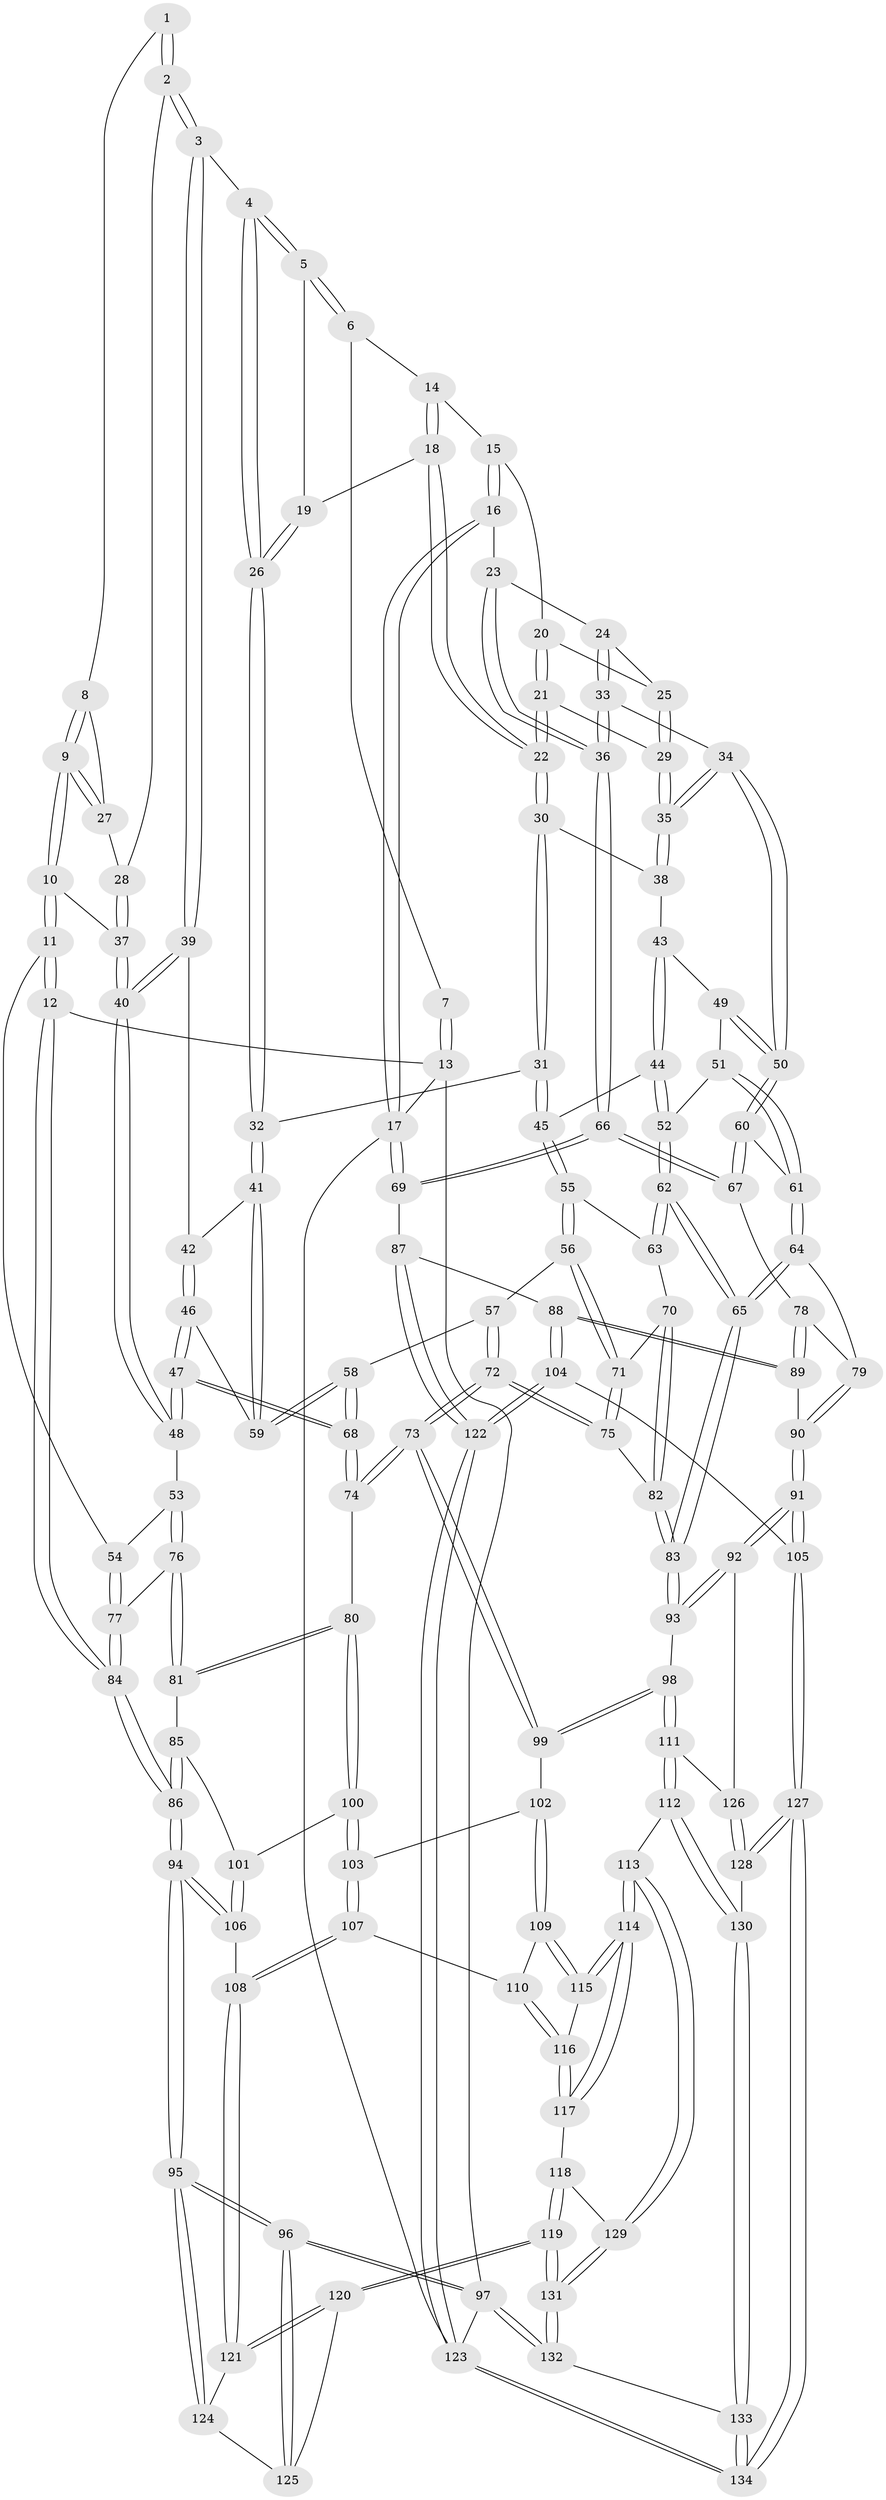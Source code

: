 // Generated by graph-tools (version 1.1) at 2025/51/03/09/25 03:51:05]
// undirected, 134 vertices, 332 edges
graph export_dot {
graph [start="1"]
  node [color=gray90,style=filled];
  1 [pos="+0.08284408828704046+0"];
  2 [pos="+0.23176242189885743+0.13202753798241168"];
  3 [pos="+0.2677332607468792+0.15070556043177025"];
  4 [pos="+0.32778816544496814+0.0770529554424063"];
  5 [pos="+0.4298034457520094+0"];
  6 [pos="+0.4340527521464242+0"];
  7 [pos="+0.054728613124672025+0"];
  8 [pos="+0.09790584266276343+0.07583840600512866"];
  9 [pos="+0.03230036508946551+0.20380774520873535"];
  10 [pos="+0.01447965384573004+0.22365171841200526"];
  11 [pos="+0+0.24257794832880783"];
  12 [pos="+0+0.23246454286036253"];
  13 [pos="+0+0"];
  14 [pos="+0.5992106293508106+0"];
  15 [pos="+0.7862001209730721+0"];
  16 [pos="+1+0"];
  17 [pos="+1+0"];
  18 [pos="+0.5976825362268813+0.1320916868210302"];
  19 [pos="+0.46771747439042627+0.01897735813885636"];
  20 [pos="+0.783670289855676+0"];
  21 [pos="+0.7298496058652099+0.09588383229150874"];
  22 [pos="+0.6094473789542149+0.17014326534482882"];
  23 [pos="+0.9359494029669165+0.14006332206093564"];
  24 [pos="+0.8916040516787196+0.14385822875554807"];
  25 [pos="+0.8802821789461805+0.1322984960482924"];
  26 [pos="+0.4745404328036967+0.1901009485804666"];
  27 [pos="+0.16743519283109165+0.13192413347919388"];
  28 [pos="+0.21237203875052557+0.13479136897973115"];
  29 [pos="+0.7608608235685662+0.14159246632117203"];
  30 [pos="+0.6038242311597724+0.18116775697204865"];
  31 [pos="+0.49400992075021466+0.2413929405788377"];
  32 [pos="+0.4870904380618707+0.2395472826071024"];
  33 [pos="+0.8377002537643793+0.28646122205528923"];
  34 [pos="+0.8066938750422672+0.29064894299290706"];
  35 [pos="+0.7851361219227838+0.2543314993508229"];
  36 [pos="+1+0.36038112099009495"];
  37 [pos="+0.08966668208357917+0.2528838085208445"];
  38 [pos="+0.6212340622694257+0.1957877412077387"];
  39 [pos="+0.27622334032378476+0.1828189908624385"];
  40 [pos="+0.15766154145356404+0.29428487503568973"];
  41 [pos="+0.39979213188752744+0.2701055818282079"];
  42 [pos="+0.3359603662507423+0.23551013796910567"];
  43 [pos="+0.67600265893332+0.3016203773949585"];
  44 [pos="+0.6241871095106885+0.32684884455612406"];
  45 [pos="+0.5318081008007737+0.3044875733092153"];
  46 [pos="+0.21770993164427863+0.35800689114255857"];
  47 [pos="+0.18956960346386845+0.3731189232777843"];
  48 [pos="+0.18104236894226236+0.36750471687216246"];
  49 [pos="+0.6928246702941272+0.30458856979182725"];
  50 [pos="+0.7884929905102053+0.3121380270085332"];
  51 [pos="+0.6611481934699184+0.3735094886095511"];
  52 [pos="+0.6437032073052847+0.37752905915814033"];
  53 [pos="+0.12131865602519394+0.3976407202630903"];
  54 [pos="+0.018609339473354827+0.357205234619974"];
  55 [pos="+0.5358104721053462+0.37814737471003423"];
  56 [pos="+0.41890869422864635+0.407827146404644"];
  57 [pos="+0.39462546320354847+0.38989506239205"];
  58 [pos="+0.377811706065407+0.37027348400006566"];
  59 [pos="+0.3811935506299175+0.32691485581503743"];
  60 [pos="+0.7731083864865913+0.3690461909333278"];
  61 [pos="+0.7700929658356358+0.3724992872444297"];
  62 [pos="+0.6226367507447923+0.44959101698627396"];
  63 [pos="+0.5374288973700528+0.38396458375413445"];
  64 [pos="+0.6969505133448094+0.4993945467898749"];
  65 [pos="+0.6553257636202328+0.5166163912260958"];
  66 [pos="+1+0.37602454903859234"];
  67 [pos="+0.8479946668492296+0.45195462710139633"];
  68 [pos="+0.257220072804597+0.48268707687780016"];
  69 [pos="+1+0.3811987379980607"];
  70 [pos="+0.509758082510145+0.4297223948130015"];
  71 [pos="+0.4302138271096868+0.4235580771287074"];
  72 [pos="+0.38198813633005946+0.5822070597388702"];
  73 [pos="+0.3455062065914886+0.6021117847344231"];
  74 [pos="+0.258713509599655+0.5334879528531543"];
  75 [pos="+0.46179433061536157+0.5505240900157125"];
  76 [pos="+0.0762504714994208+0.46516982261605316"];
  77 [pos="+0.05588705883665869+0.45576547399635015"];
  78 [pos="+0.8390909579135036+0.4904984452743104"];
  79 [pos="+0.774478047429459+0.5255835142096541"];
  80 [pos="+0.15606505241041965+0.5698389860839463"];
  81 [pos="+0.08883545171714398+0.5276859978934704"];
  82 [pos="+0.4882106346606052+0.5484634332556811"];
  83 [pos="+0.6119552904012207+0.5854263150015879"];
  84 [pos="+0+0.42699566643446574"];
  85 [pos="+0+0.5648877446450246"];
  86 [pos="+0+0.5658070266209664"];
  87 [pos="+1+0.5825919126663535"];
  88 [pos="+1+0.583143194872179"];
  89 [pos="+0.9746725067693812+0.6042397018742433"];
  90 [pos="+0.8540152909775993+0.6494218162335212"];
  91 [pos="+0.7275849632465655+0.7816282470340287"];
  92 [pos="+0.6638202330197397+0.7404098742770695"];
  93 [pos="+0.6457994989691956+0.7247407572938575"];
  94 [pos="+0+0.7892969892931206"];
  95 [pos="+0+0.8123403291963456"];
  96 [pos="+0+1"];
  97 [pos="+0+1"];
  98 [pos="+0.4514219003477428+0.7676614386568422"];
  99 [pos="+0.34614821982981536+0.6247381348253762"];
  100 [pos="+0.11443243695448475+0.6725577740547715"];
  101 [pos="+0.10879375267798688+0.6789067445727668"];
  102 [pos="+0.2740440008205278+0.7137769915030124"];
  103 [pos="+0.27216322197800513+0.7139935878876289"];
  104 [pos="+0.8469553471790116+0.8267109801511323"];
  105 [pos="+0.7522956745515279+0.8416671634035123"];
  106 [pos="+0.09888699922847895+0.6995694353787629"];
  107 [pos="+0.14806570421860632+0.7863007976337415"];
  108 [pos="+0.13356877150825527+0.7866678199553649"];
  109 [pos="+0.2805530772440398+0.7881679938499851"];
  110 [pos="+0.19442794329634416+0.8042766784275557"];
  111 [pos="+0.4203920268104136+0.8357417968661834"];
  112 [pos="+0.38955047826192035+0.8769699400114312"];
  113 [pos="+0.36376845520532614+0.8802025198424087"];
  114 [pos="+0.3448907214201398+0.8627402978414407"];
  115 [pos="+0.2876938062389048+0.8021307466890525"];
  116 [pos="+0.22290333948639518+0.8454771142174026"];
  117 [pos="+0.2223916523938071+0.852160749154821"];
  118 [pos="+0.20924901606350083+0.8919195570817359"];
  119 [pos="+0.16053007198059366+0.9196215466581561"];
  120 [pos="+0.1424356294941294+0.895458849526466"];
  121 [pos="+0.126123300383081+0.8050584158668518"];
  122 [pos="+1+0.8417751917475911"];
  123 [pos="+1+1"];
  124 [pos="+0.030272386879835585+0.8345172103030692"];
  125 [pos="+0.07348987272556415+0.8994818358391652"];
  126 [pos="+0.5364064785036268+0.8827528123924627"];
  127 [pos="+0.755050817255585+1"];
  128 [pos="+0.5507905594651127+0.9629921566206121"];
  129 [pos="+0.3402991913375185+0.9002252756703115"];
  130 [pos="+0.39503991044644055+0.8850098069462397"];
  131 [pos="+0.16915344695412524+1"];
  132 [pos="+0.1550697080747151+1"];
  133 [pos="+0.47481763399951665+1"];
  134 [pos="+0.7628750334471497+1"];
  1 -- 2;
  1 -- 2;
  1 -- 8;
  2 -- 3;
  2 -- 3;
  2 -- 28;
  3 -- 4;
  3 -- 39;
  3 -- 39;
  4 -- 5;
  4 -- 5;
  4 -- 26;
  4 -- 26;
  5 -- 6;
  5 -- 6;
  5 -- 19;
  6 -- 7;
  6 -- 14;
  7 -- 13;
  7 -- 13;
  8 -- 9;
  8 -- 9;
  8 -- 27;
  9 -- 10;
  9 -- 10;
  9 -- 27;
  9 -- 27;
  10 -- 11;
  10 -- 11;
  10 -- 37;
  11 -- 12;
  11 -- 12;
  11 -- 54;
  12 -- 13;
  12 -- 84;
  12 -- 84;
  13 -- 17;
  13 -- 97;
  14 -- 15;
  14 -- 18;
  14 -- 18;
  15 -- 16;
  15 -- 16;
  15 -- 20;
  16 -- 17;
  16 -- 17;
  16 -- 23;
  17 -- 69;
  17 -- 69;
  17 -- 123;
  18 -- 19;
  18 -- 22;
  18 -- 22;
  19 -- 26;
  19 -- 26;
  20 -- 21;
  20 -- 21;
  20 -- 25;
  21 -- 22;
  21 -- 22;
  21 -- 29;
  22 -- 30;
  22 -- 30;
  23 -- 24;
  23 -- 36;
  23 -- 36;
  24 -- 25;
  24 -- 33;
  24 -- 33;
  25 -- 29;
  25 -- 29;
  26 -- 32;
  26 -- 32;
  27 -- 28;
  28 -- 37;
  28 -- 37;
  29 -- 35;
  29 -- 35;
  30 -- 31;
  30 -- 31;
  30 -- 38;
  31 -- 32;
  31 -- 45;
  31 -- 45;
  32 -- 41;
  32 -- 41;
  33 -- 34;
  33 -- 36;
  33 -- 36;
  34 -- 35;
  34 -- 35;
  34 -- 50;
  34 -- 50;
  35 -- 38;
  35 -- 38;
  36 -- 66;
  36 -- 66;
  37 -- 40;
  37 -- 40;
  38 -- 43;
  39 -- 40;
  39 -- 40;
  39 -- 42;
  40 -- 48;
  40 -- 48;
  41 -- 42;
  41 -- 59;
  41 -- 59;
  42 -- 46;
  42 -- 46;
  43 -- 44;
  43 -- 44;
  43 -- 49;
  44 -- 45;
  44 -- 52;
  44 -- 52;
  45 -- 55;
  45 -- 55;
  46 -- 47;
  46 -- 47;
  46 -- 59;
  47 -- 48;
  47 -- 48;
  47 -- 68;
  47 -- 68;
  48 -- 53;
  49 -- 50;
  49 -- 50;
  49 -- 51;
  50 -- 60;
  50 -- 60;
  51 -- 52;
  51 -- 61;
  51 -- 61;
  52 -- 62;
  52 -- 62;
  53 -- 54;
  53 -- 76;
  53 -- 76;
  54 -- 77;
  54 -- 77;
  55 -- 56;
  55 -- 56;
  55 -- 63;
  56 -- 57;
  56 -- 71;
  56 -- 71;
  57 -- 58;
  57 -- 72;
  57 -- 72;
  58 -- 59;
  58 -- 59;
  58 -- 68;
  58 -- 68;
  60 -- 61;
  60 -- 67;
  60 -- 67;
  61 -- 64;
  61 -- 64;
  62 -- 63;
  62 -- 63;
  62 -- 65;
  62 -- 65;
  63 -- 70;
  64 -- 65;
  64 -- 65;
  64 -- 79;
  65 -- 83;
  65 -- 83;
  66 -- 67;
  66 -- 67;
  66 -- 69;
  66 -- 69;
  67 -- 78;
  68 -- 74;
  68 -- 74;
  69 -- 87;
  70 -- 71;
  70 -- 82;
  70 -- 82;
  71 -- 75;
  71 -- 75;
  72 -- 73;
  72 -- 73;
  72 -- 75;
  72 -- 75;
  73 -- 74;
  73 -- 74;
  73 -- 99;
  73 -- 99;
  74 -- 80;
  75 -- 82;
  76 -- 77;
  76 -- 81;
  76 -- 81;
  77 -- 84;
  77 -- 84;
  78 -- 79;
  78 -- 89;
  78 -- 89;
  79 -- 90;
  79 -- 90;
  80 -- 81;
  80 -- 81;
  80 -- 100;
  80 -- 100;
  81 -- 85;
  82 -- 83;
  82 -- 83;
  83 -- 93;
  83 -- 93;
  84 -- 86;
  84 -- 86;
  85 -- 86;
  85 -- 86;
  85 -- 101;
  86 -- 94;
  86 -- 94;
  87 -- 88;
  87 -- 122;
  87 -- 122;
  88 -- 89;
  88 -- 89;
  88 -- 104;
  88 -- 104;
  89 -- 90;
  90 -- 91;
  90 -- 91;
  91 -- 92;
  91 -- 92;
  91 -- 105;
  91 -- 105;
  92 -- 93;
  92 -- 93;
  92 -- 126;
  93 -- 98;
  94 -- 95;
  94 -- 95;
  94 -- 106;
  94 -- 106;
  95 -- 96;
  95 -- 96;
  95 -- 124;
  95 -- 124;
  96 -- 97;
  96 -- 97;
  96 -- 125;
  96 -- 125;
  97 -- 132;
  97 -- 132;
  97 -- 123;
  98 -- 99;
  98 -- 99;
  98 -- 111;
  98 -- 111;
  99 -- 102;
  100 -- 101;
  100 -- 103;
  100 -- 103;
  101 -- 106;
  101 -- 106;
  102 -- 103;
  102 -- 109;
  102 -- 109;
  103 -- 107;
  103 -- 107;
  104 -- 105;
  104 -- 122;
  104 -- 122;
  105 -- 127;
  105 -- 127;
  106 -- 108;
  107 -- 108;
  107 -- 108;
  107 -- 110;
  108 -- 121;
  108 -- 121;
  109 -- 110;
  109 -- 115;
  109 -- 115;
  110 -- 116;
  110 -- 116;
  111 -- 112;
  111 -- 112;
  111 -- 126;
  112 -- 113;
  112 -- 130;
  112 -- 130;
  113 -- 114;
  113 -- 114;
  113 -- 129;
  113 -- 129;
  114 -- 115;
  114 -- 115;
  114 -- 117;
  114 -- 117;
  115 -- 116;
  116 -- 117;
  116 -- 117;
  117 -- 118;
  118 -- 119;
  118 -- 119;
  118 -- 129;
  119 -- 120;
  119 -- 120;
  119 -- 131;
  119 -- 131;
  120 -- 121;
  120 -- 121;
  120 -- 125;
  121 -- 124;
  122 -- 123;
  122 -- 123;
  123 -- 134;
  123 -- 134;
  124 -- 125;
  126 -- 128;
  126 -- 128;
  127 -- 128;
  127 -- 128;
  127 -- 134;
  127 -- 134;
  128 -- 130;
  129 -- 131;
  129 -- 131;
  130 -- 133;
  130 -- 133;
  131 -- 132;
  131 -- 132;
  132 -- 133;
  133 -- 134;
  133 -- 134;
}
